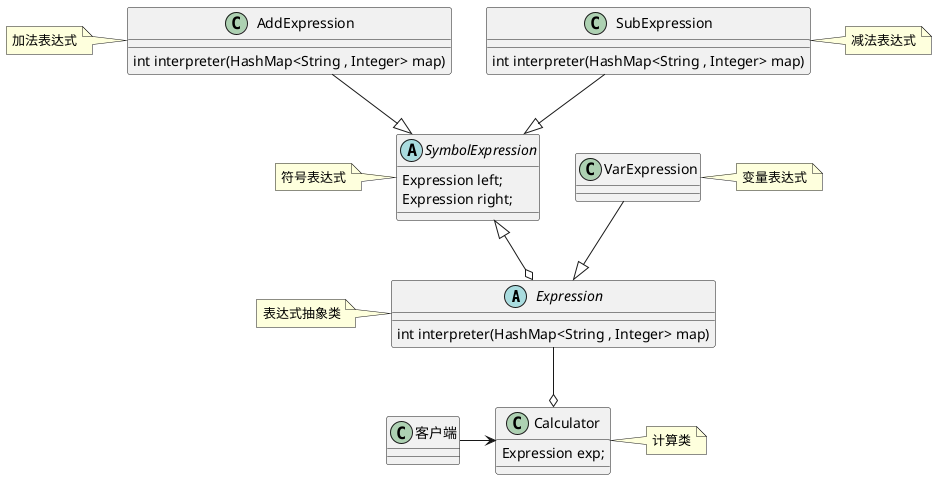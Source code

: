 @startuml
abstract Expression{
int interpreter(HashMap<String , Integer> map)
}
note left:表达式抽象类

abstract SymbolExpression{
Expression left;
Expression right;
}
note left:符号表达式

class AddExpression{
int interpreter(HashMap<String , Integer> map)
}
note left:加法表达式

class SubExpression{
int interpreter(HashMap<String , Integer> map)
}
note right:减法表达式

class VarExpression{
}
note right:变量表达式

VarExpression --|> Expression

AddExpression --|> SymbolExpression
SubExpression --|> SymbolExpression
SymbolExpression <|--o Expression

class Calculator{
  Expression exp;
}
note right:计算类

class 客户端

客户端  -> Calculator

Expression --o Calculator



@enduml